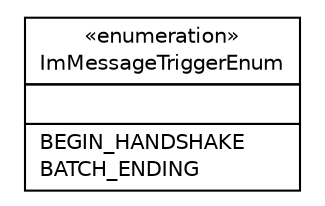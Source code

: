 #!/usr/local/bin/dot
#
# Class diagram 
# Generated by UMLGraph version R5_6 (http://www.umlgraph.org/)
#

digraph G {
	edge [fontname="Helvetica",fontsize=10,labelfontname="Helvetica",labelfontsize=10];
	node [fontname="Helvetica",fontsize=10,shape=plaintext];
	nodesep=0.25;
	ranksep=0.5;
	// de.hsbremen.tc.tnc.im.session.enums.ImMessageTriggerEnum
	c90 [label=<<table title="de.hsbremen.tc.tnc.im.session.enums.ImMessageTriggerEnum" border="0" cellborder="1" cellspacing="0" cellpadding="2" port="p" href="./ImMessageTriggerEnum.html">
		<tr><td><table border="0" cellspacing="0" cellpadding="1">
<tr><td align="center" balign="center"> &#171;enumeration&#187; </td></tr>
<tr><td align="center" balign="center"> ImMessageTriggerEnum </td></tr>
		</table></td></tr>
		<tr><td><table border="0" cellspacing="0" cellpadding="1">
<tr><td align="left" balign="left">  </td></tr>
		</table></td></tr>
		<tr><td><table border="0" cellspacing="0" cellpadding="1">
<tr><td align="left" balign="left"> BEGIN_HANDSHAKE </td></tr>
<tr><td align="left" balign="left"> BATCH_ENDING </td></tr>
		</table></td></tr>
		</table>>, URL="./ImMessageTriggerEnum.html", fontname="Helvetica", fontcolor="black", fontsize=10.0];
}


